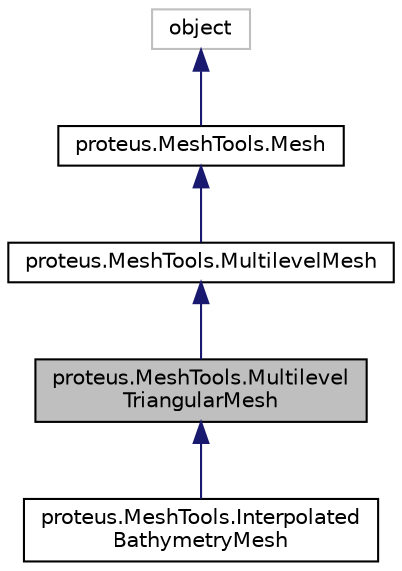 digraph "proteus.MeshTools.MultilevelTriangularMesh"
{
 // LATEX_PDF_SIZE
  edge [fontname="Helvetica",fontsize="10",labelfontname="Helvetica",labelfontsize="10"];
  node [fontname="Helvetica",fontsize="10",shape=record];
  Node1 [label="proteus.MeshTools.Multilevel\lTriangularMesh",height=0.2,width=0.4,color="black", fillcolor="grey75", style="filled", fontcolor="black",tooltip=" "];
  Node2 -> Node1 [dir="back",color="midnightblue",fontsize="10",style="solid",fontname="Helvetica"];
  Node2 [label="proteus.MeshTools.MultilevelMesh",height=0.2,width=0.4,color="black", fillcolor="white", style="filled",URL="$d3/d45/classproteus_1_1MeshTools_1_1MultilevelMesh.html",tooltip=" "];
  Node3 -> Node2 [dir="back",color="midnightblue",fontsize="10",style="solid",fontname="Helvetica"];
  Node3 [label="proteus.MeshTools.Mesh",height=0.2,width=0.4,color="black", fillcolor="white", style="filled",URL="$d2/df6/classproteus_1_1MeshTools_1_1Mesh.html",tooltip=" "];
  Node4 -> Node3 [dir="back",color="midnightblue",fontsize="10",style="solid",fontname="Helvetica"];
  Node4 [label="object",height=0.2,width=0.4,color="grey75", fillcolor="white", style="filled",tooltip=" "];
  Node1 -> Node5 [dir="back",color="midnightblue",fontsize="10",style="solid",fontname="Helvetica"];
  Node5 [label="proteus.MeshTools.Interpolated\lBathymetryMesh",height=0.2,width=0.4,color="black", fillcolor="white", style="filled",URL="$dd/d5b/classproteus_1_1MeshTools_1_1InterpolatedBathymetryMesh.html",tooltip=" "];
}
